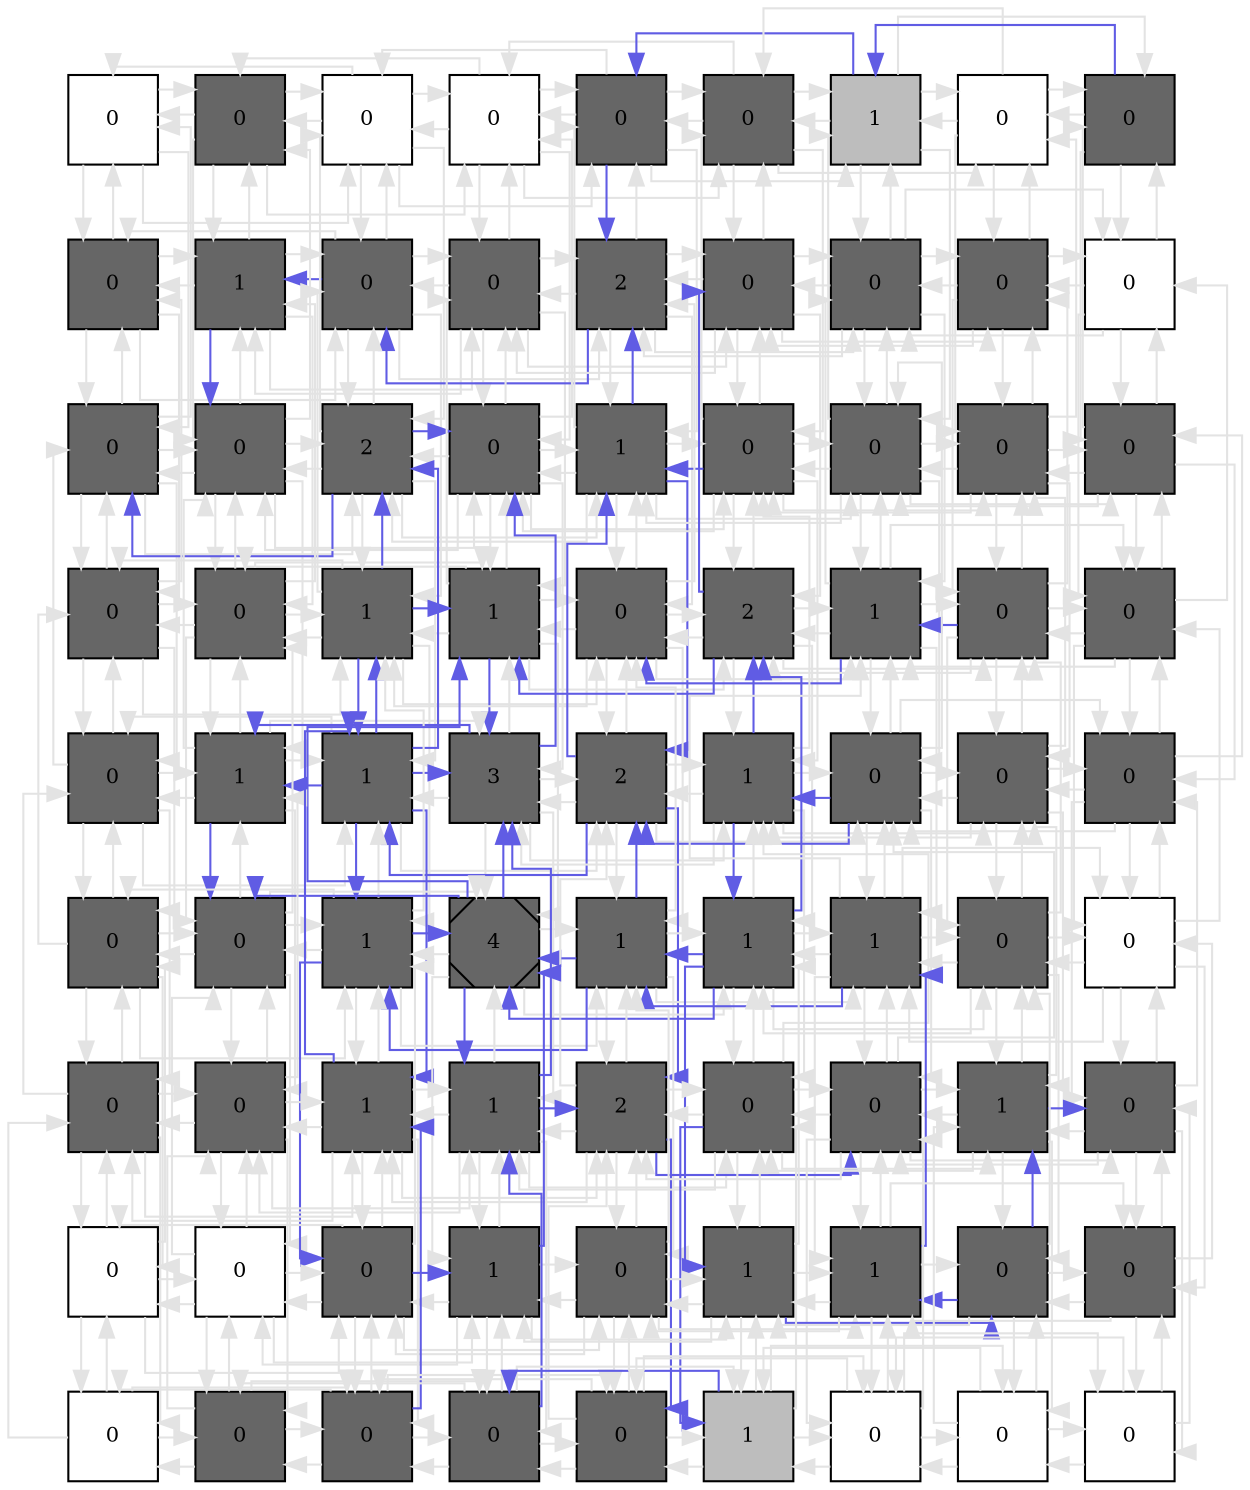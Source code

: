 digraph layout  {
rankdir=TB;
splines=ortho;
node [fixedsize=false, style=filled, width="0.6"];
edge [constraint=false];
0 [fillcolor="#FFFFFF", fontsize=10, label=0, shape=square, tooltip="name: None,\nin_degree: 4,\nout_degree: 4"];
1 [fillcolor="#666666", fontsize=10, label=0, shape=square, tooltip="name:  GROWTH ,\nin_degree: 5,\nout_degree: 5"];
2 [fillcolor="#FFFFFF", fontsize=10, label=0, shape=square, tooltip="name: None,\nin_degree: 6,\nout_degree: 6"];
3 [fillcolor="#FFFFFF", fontsize=10, label=0, shape=square, tooltip="name: None,\nin_degree: 6,\nout_degree: 6"];
4 [fillcolor="#666666", fontsize=10, label=0, shape=square, tooltip="name:  ERK ,\nin_degree: 6,\nout_degree: 6"];
5 [fillcolor="#666666", fontsize=10, label=0, shape=square, tooltip="name:  MEKK2 ,\nin_degree: 6,\nout_degree: 6"];
6 [fillcolor="#bdbdbd", fontsize=10, label=1, shape=square, tooltip="name: None,\nin_degree: 6,\nout_degree: 6"];
7 [fillcolor="#FFFFFF", fontsize=10, label=0, shape=square, tooltip="name: None,\nin_degree: 5,\nout_degree: 5"];
8 [fillcolor="#666666", fontsize=10, label=0, shape=square, tooltip="name:  MAPK ,\nin_degree: 4,\nout_degree: 4"];
9 [fillcolor="#666666", fontsize=10, label=0, shape=square, tooltip="name:  CDK6 ,\nin_degree: 5,\nout_degree: 5"];
10 [fillcolor="#666666", fontsize=10, label=1, shape=square, tooltip="name:  pRB ,\nin_degree: 6,\nout_degree: 6"];
11 [fillcolor="#666666", fontsize=10, label=0, shape=square, tooltip="name:  CYCD ,\nin_degree: 7,\nout_degree: 7"];
12 [fillcolor="#666666", fontsize=10, label=0, shape=square, tooltip="name:  CDK2 ,\nin_degree: 7,\nout_degree: 7"];
13 [fillcolor="#666666", fontsize=10, label=2, shape=square, tooltip="name:  CYCE ,\nin_degree: 7,\nout_degree: 7"];
14 [fillcolor="#666666", fontsize=10, label=0, shape=square, tooltip="name:  RAC ,\nin_degree: 7,\nout_degree: 7"];
15 [fillcolor="#666666", fontsize=10, label=0, shape=square, tooltip="name:  TRAF3 ,\nin_degree: 7,\nout_degree: 7"];
16 [fillcolor="#666666", fontsize=10, label=0, shape=square, tooltip="name:  CIAP ,\nin_degree: 6,\nout_degree: 6"];
17 [fillcolor="#FFFFFF", fontsize=10, label=0, shape=square, tooltip="name: None,\nin_degree: 5,\nout_degree: 5"];
18 [fillcolor="#666666", fontsize=10, label=0, shape=square, tooltip="name:  PTEN ,\nin_degree: 6,\nout_degree: 6"];
19 [fillcolor="#666666", fontsize=10, label=0, shape=square, tooltip="name:  CDK4 ,\nin_degree: 7,\nout_degree: 7"];
20 [fillcolor="#666666", fontsize=10, label=2, shape=square, tooltip="name:  p27 ,\nin_degree: 8,\nout_degree: 8"];
21 [fillcolor="#666666", fontsize=10, label=0, shape=square, tooltip="name:  p21 ,\nin_degree: 8,\nout_degree: 8"];
22 [fillcolor="#666666", fontsize=10, label=1, shape=square, tooltip="name:  MYC ,\nin_degree: 8,\nout_degree: 8"];
23 [fillcolor="#666666", fontsize=10, label=0, shape=square, tooltip="name:  MKK4 ,\nin_degree: 8,\nout_degree: 8"];
24 [fillcolor="#666666", fontsize=10, label=0, shape=square, tooltip="name:  MEKK ,\nin_degree: 8,\nout_degree: 8"];
25 [fillcolor="#666666", fontsize=10, label=0, shape=square, tooltip="name:  TNFAR ,\nin_degree: 7,\nout_degree: 7"];
26 [fillcolor="#666666", fontsize=10, label=0, shape=square, tooltip="name:  MEK1 ,\nin_degree: 6,\nout_degree: 6"];
27 [fillcolor="#666666", fontsize=10, label=0, shape=square, tooltip="name:  PIP3 ,\nin_degree: 6,\nout_degree: 6"];
28 [fillcolor="#666666", fontsize=10, label=0, shape=square, tooltip="name:  BAD ,\nin_degree: 7,\nout_degree: 7"];
29 [fillcolor="#666666", fontsize=10, label=1, shape=square, tooltip="name:  AKT ,\nin_degree: 8,\nout_degree: 8"];
30 [fillcolor="#666666", fontsize=10, label=1, shape=square, tooltip="name:  BCL2 ,\nin_degree: 8,\nout_degree: 8"];
31 [fillcolor="#666666", fontsize=10, label=0, shape=square, tooltip="name:  IKK ,\nin_degree: 8,\nout_degree: 8"];
32 [fillcolor="#666666", fontsize=10, label=2, shape=square, tooltip="name:  pIKB ,\nin_degree: 8,\nout_degree: 8"];
33 [fillcolor="#666666", fontsize=10, label=1, shape=square, tooltip="name:  NIK ,\nin_degree: 8,\nout_degree: 8"];
34 [fillcolor="#666666", fontsize=10, label=0, shape=square, tooltip="name:  RIP ,\nin_degree: 7,\nout_degree: 7"];
35 [fillcolor="#666666", fontsize=10, label=0, shape=square, tooltip="name:  TNFA ,\nin_degree: 6,\nout_degree: 6"];
36 [fillcolor="#666666", fontsize=10, label=0, shape=square, tooltip="name:  MITO ,\nin_degree: 6,\nout_degree: 6"];
37 [fillcolor="#666666", fontsize=10, label=1, shape=square, tooltip="name:  BAX ,\nin_degree: 7,\nout_degree: 7"];
38 [fillcolor="#666666", fontsize=10, label=1, shape=square, tooltip="name:  p53 ,\nin_degree: 8,\nout_degree: 8"];
39 [fillcolor="#666666", fontsize=10, label=3, shape=square, tooltip="name:  MDM ,\nin_degree: 8,\nout_degree: 8"];
40 [fillcolor="#666666", fontsize=10, label=2, shape=square, tooltip="name:  JNK ,\nin_degree: 8,\nout_degree: 8"];
41 [fillcolor="#666666", fontsize=10, label=1, shape=square, tooltip="name:  STRESS ,\nin_degree: 8,\nout_degree: 8"];
42 [fillcolor="#666666", fontsize=10, label=0, shape=square, tooltip="name:  Prot ,\nin_degree: 8,\nout_degree: 8"];
43 [fillcolor="#666666", fontsize=10, label=0, shape=square, tooltip="name:  Bort ,\nin_degree: 7,\nout_degree: 7"];
44 [fillcolor="#666666", fontsize=10, label=0, shape=square, tooltip="name:  RAF ,\nin_degree: 6,\nout_degree: 6"];
45 [fillcolor="#666666", fontsize=10, label=0, shape=square, tooltip="name:  Smac ,\nin_degree: 6,\nout_degree: 6"];
46 [fillcolor="#666666", fontsize=10, label=0, shape=square, tooltip="name:  Bclxl ,\nin_degree: 7,\nout_degree: 7"];
47 [fillcolor="#666666", fontsize=10, label=1, shape=square, tooltip="name:  XIAP ,\nin_degree: 8,\nout_degree: 8"];
48 [fillcolor="#666666", fontsize=10, label=4, shape=Msquare, tooltip="name:  BID ,\nin_degree: 8,\nout_degree: 8"];
49 [fillcolor="#666666", fontsize=10, label=1, shape=square, tooltip="name:  pSTAT3 ,\nin_degree: 8,\nout_degree: 8"];
50 [fillcolor="#666666", fontsize=10, label=1, shape=square, tooltip="name:  pNFKB ,\nin_degree: 8,\nout_degree: 8"];
51 [fillcolor="#666666", fontsize=10, label=1, shape=square, tooltip="name:  JAK1 ,\nin_degree: 8,\nout_degree: 8"];
52 [fillcolor="#666666", fontsize=10, label=0, shape=square, tooltip="name:  X ,\nin_degree: 7,\nout_degree: 7"];
53 [fillcolor="#FFFFFF", fontsize=10, label=0, shape=square, tooltip="name: None,\nin_degree: 6,\nout_degree: 6"];
54 [fillcolor="#666666", fontsize=10, label=0, shape=square, tooltip="name:  Cytc ,\nin_degree: 6,\nout_degree: 6"];
55 [fillcolor="#666666", fontsize=10, label=0, shape=square, tooltip="name:  Cl_PARP ,\nin_degree: 7,\nout_degree: 7"];
56 [fillcolor="#666666", fontsize=10, label=1, shape=square, tooltip="name:  Cas9 ,\nin_degree: 8,\nout_degree: 8"];
57 [fillcolor="#666666", fontsize=10, label=1, shape=square, tooltip="name:  Cas3 ,\nin_degree: 8,\nout_degree: 8"];
58 [fillcolor="#666666", fontsize=10, label=2, shape=square, tooltip="name:  STAT3 ,\nin_degree: 8,\nout_degree: 8"];
59 [fillcolor="#666666", fontsize=10, label=0, shape=square, tooltip="name:  DNAdam ,\nin_degree: 8,\nout_degree: 8"];
60 [fillcolor="#666666", fontsize=10, label=0, shape=square, tooltip="name:  gp130 ,\nin_degree: 8,\nout_degree: 8"];
61 [fillcolor="#666666", fontsize=10, label=1, shape=square, tooltip="name:  PI3K ,\nin_degree: 7,\nout_degree: 7"];
62 [fillcolor="#666666", fontsize=10, label=0, shape=square, tooltip="name:  RAS ,\nin_degree: 6,\nout_degree: 6"];
63 [fillcolor="#FFFFFF", fontsize=10, label=0, shape=square, tooltip="name: None,\nin_degree: 5,\nout_degree: 5"];
64 [fillcolor="#FFFFFF", fontsize=10, label=0, shape=square, tooltip="name: None,\nin_degree: 6,\nout_degree: 6"];
65 [fillcolor="#666666", fontsize=10, label=0, shape=square, tooltip="name:  Fas ,\nin_degree: 7,\nout_degree: 7"];
66 [fillcolor="#666666", fontsize=10, label=1, shape=square, tooltip="name:  Cas8 ,\nin_degree: 7,\nout_degree: 7"];
67 [fillcolor="#666666", fontsize=10, label=0, shape=square, tooltip="name:  FasL ,\nin_degree: 7,\nout_degree: 7"];
68 [fillcolor="#666666", fontsize=10, label=1, shape=square, tooltip="name:  FLIP ,\nin_degree: 7,\nout_degree: 7"];
69 [fillcolor="#666666", fontsize=10, label=1, shape=square, tooltip="name:  JAK2 ,\nin_degree: 7,\nout_degree: 7"];
70 [fillcolor="#666666", fontsize=10, label=0, shape=square, tooltip="name:  IL6 ,\nin_degree: 6,\nout_degree: 6"];
71 [fillcolor="#666666", fontsize=10, label=0, shape=square, tooltip="name:  SHP1 ,\nin_degree: 5,\nout_degree: 5"];
72 [fillcolor="#FFFFFF", fontsize=10, label=0, shape=square, tooltip="name: None,\nin_degree: 4,\nout_degree: 4"];
73 [fillcolor="#666666", fontsize=10, label=0, shape=square, tooltip="name:  Apo ,\nin_degree: 5,\nout_degree: 5"];
74 [fillcolor="#666666", fontsize=10, label=0, shape=square, tooltip="name:  DNAPK ,\nin_degree: 6,\nout_degree: 6"];
75 [fillcolor="#666666", fontsize=10, label=0, shape=square, tooltip="name:  ATM ,\nin_degree: 6,\nout_degree: 6"];
76 [fillcolor="#666666", fontsize=10, label=0, shape=square, tooltip="name:  cJun ,\nin_degree: 6,\nout_degree: 6"];
77 [fillcolor="#bdbdbd", fontsize=10, label=1, shape=square, tooltip="name: None,\nin_degree: 6,\nout_degree: 6"];
78 [fillcolor="#FFFFFF", fontsize=10, label=0, shape=square, tooltip="name: None,\nin_degree: 6,\nout_degree: 6"];
79 [fillcolor="#FFFFFF", fontsize=10, label=0, shape=square, tooltip="name: None,\nin_degree: 5,\nout_degree: 5"];
80 [fillcolor="#FFFFFF", fontsize=10, label=0, shape=square, tooltip="name: None,\nin_degree: 4,\nout_degree: 4"];
0 -> 1  [color=grey89, style="penwidth(0.1)", tooltip=" ", weight=1];
0 -> 9  [color=grey89, style="penwidth(0.1)", tooltip=" ", weight=1];
0 -> 18  [color=grey89, style="penwidth(0.1)", tooltip=" ", weight=1];
0 -> 2  [color=grey89, style="penwidth(0.1)", tooltip=" ", weight=1];
1 -> 0  [color=grey89, style="penwidth(0.1)", tooltip=" ", weight=1];
1 -> 2  [color=grey89, style="penwidth(0.1)", tooltip=" ", weight=1];
1 -> 10  [color=grey89, style="penwidth(0.1)", tooltip=" ", weight=1];
1 -> 19  [color=grey89, style="penwidth(0.1)", tooltip=" ", weight=1];
1 -> 3  [color=grey89, style="penwidth(0.1)", tooltip=" ", weight=1];
2 -> 1  [color=grey89, style="penwidth(0.1)", tooltip=" ", weight=1];
2 -> 3  [color=grey89, style="penwidth(0.1)", tooltip=" ", weight=1];
2 -> 11  [color=grey89, style="penwidth(0.1)", tooltip=" ", weight=1];
2 -> 20  [color=grey89, style="penwidth(0.1)", tooltip=" ", weight=1];
2 -> 4  [color=grey89, style="penwidth(0.1)", tooltip=" ", weight=1];
2 -> 0  [color=grey89, style="penwidth(0.1)", tooltip=" ", weight=1];
3 -> 2  [color=grey89, style="penwidth(0.1)", tooltip=" ", weight=1];
3 -> 4  [color=grey89, style="penwidth(0.1)", tooltip=" ", weight=1];
3 -> 12  [color=grey89, style="penwidth(0.1)", tooltip=" ", weight=1];
3 -> 21  [color=grey89, style="penwidth(0.1)", tooltip=" ", weight=1];
3 -> 5  [color=grey89, style="penwidth(0.1)", tooltip=" ", weight=1];
3 -> 1  [color=grey89, style="penwidth(0.1)", tooltip=" ", weight=1];
4 -> 3  [color=grey89, style="penwidth(0.1)", tooltip=" ", weight=1];
4 -> 5  [color=grey89, style="penwidth(0.1)", tooltip=" ", weight=1];
4 -> 13  [color="#605CE4", style="penwidth(0.1)", tooltip="4( ERK ) to 11( CYCD )", weight=1];
4 -> 22  [color=grey89, style="penwidth(0.1)", tooltip=" ", weight=1];
4 -> 6  [color=grey89, style="penwidth(0.1)", tooltip=" ", weight=1];
4 -> 2  [color=grey89, style="penwidth(0.1)", tooltip=" ", weight=1];
5 -> 4  [color=grey89, style="penwidth(0.1)", tooltip=" ", weight=1];
5 -> 6  [color=grey89, style="penwidth(0.1)", tooltip=" ", weight=1];
5 -> 14  [color=grey89, style="penwidth(0.1)", tooltip=" ", weight=1];
5 -> 23  [color=grey89, style="penwidth(0.1)", tooltip=" ", weight=1];
5 -> 7  [color=grey89, style="penwidth(0.1)", tooltip=" ", weight=1];
5 -> 3  [color=grey89, style="penwidth(0.1)", tooltip=" ", weight=1];
6 -> 5  [color=grey89, style="penwidth(0.1)", tooltip=" ", weight=1];
6 -> 7  [color=grey89, style="penwidth(0.1)", tooltip=" ", weight=1];
6 -> 15  [color=grey89, style="penwidth(0.1)", tooltip=" ", weight=1];
6 -> 24  [color=grey89, style="penwidth(0.1)", tooltip=" ", weight=1];
6 -> 8  [color=grey89, style="penwidth(0.1)", tooltip=" ", weight=1];
6 -> 4  [color="#605CE4", style="penwidth(0.1)", tooltip="8( MAPK ) to 4( ERK )", weight=1];
7 -> 6  [color=grey89, style="penwidth(0.1)", tooltip=" ", weight=1];
7 -> 8  [color=grey89, style="penwidth(0.1)", tooltip=" ", weight=1];
7 -> 16  [color=grey89, style="penwidth(0.1)", tooltip=" ", weight=1];
7 -> 25  [color=grey89, style="penwidth(0.1)", tooltip=" ", weight=1];
7 -> 5  [color=grey89, style="penwidth(0.1)", tooltip=" ", weight=1];
8 -> 7  [color=grey89, style="penwidth(0.1)", tooltip=" ", weight=1];
8 -> 17  [color=grey89, style="penwidth(0.1)", tooltip=" ", weight=1];
8 -> 26  [color=grey89, style="penwidth(0.1)", tooltip=" ", weight=1];
8 -> 6  [color="#605CE4", style="penwidth(0.1)", tooltip="8( MAPK ) to 4( ERK )", weight=1];
9 -> 0  [color=grey89, style="penwidth(0.1)", tooltip=" ", weight=1];
9 -> 10  [color=grey89, style="penwidth(0.1)", tooltip=" ", weight=1];
9 -> 18  [color=grey89, style="penwidth(0.1)", tooltip=" ", weight=1];
9 -> 27  [color=grey89, style="penwidth(0.1)", tooltip=" ", weight=1];
9 -> 11  [color=grey89, style="penwidth(0.1)", tooltip=" ", weight=1];
10 -> 1  [color=grey89, style="penwidth(0.1)", tooltip=" ", weight=1];
10 -> 9  [color=grey89, style="penwidth(0.1)", tooltip=" ", weight=1];
10 -> 11  [color=grey89, style="penwidth(0.1)", tooltip=" ", weight=1];
10 -> 19  [color="#605CE4", style="penwidth(0.1)", tooltip="11( CYCD ) to 19( CDK4 )", weight=1];
10 -> 28  [color=grey89, style="penwidth(0.1)", tooltip=" ", weight=1];
10 -> 12  [color=grey89, style="penwidth(0.1)", tooltip=" ", weight=1];
11 -> 2  [color=grey89, style="penwidth(0.1)", tooltip=" ", weight=1];
11 -> 10  [color="#605CE4", style="penwidth(0.1)", tooltip="11( CYCD ) to 19( CDK4 )", weight=1];
11 -> 12  [color=grey89, style="penwidth(0.1)", tooltip=" ", weight=1];
11 -> 20  [color=grey89, style="penwidth(0.1)", tooltip=" ", weight=1];
11 -> 29  [color=grey89, style="penwidth(0.1)", tooltip=" ", weight=1];
11 -> 13  [color=grey89, style="penwidth(0.1)", tooltip=" ", weight=1];
11 -> 9  [color=grey89, style="penwidth(0.1)", tooltip=" ", weight=1];
12 -> 3  [color=grey89, style="penwidth(0.1)", tooltip=" ", weight=1];
12 -> 11  [color=grey89, style="penwidth(0.1)", tooltip=" ", weight=1];
12 -> 13  [color=grey89, style="penwidth(0.1)", tooltip=" ", weight=1];
12 -> 21  [color=grey89, style="penwidth(0.1)", tooltip=" ", weight=1];
12 -> 30  [color=grey89, style="penwidth(0.1)", tooltip=" ", weight=1];
12 -> 14  [color=grey89, style="penwidth(0.1)", tooltip=" ", weight=1];
12 -> 10  [color=grey89, style="penwidth(0.1)", tooltip=" ", weight=1];
13 -> 4  [color=grey89, style="penwidth(0.1)", tooltip=" ", weight=1];
13 -> 12  [color=grey89, style="penwidth(0.1)", tooltip=" ", weight=1];
13 -> 14  [color=grey89, style="penwidth(0.1)", tooltip=" ", weight=1];
13 -> 22  [color=grey89, style="penwidth(0.1)", tooltip=" ", weight=1];
13 -> 31  [color=grey89, style="penwidth(0.1)", tooltip=" ", weight=1];
13 -> 15  [color=grey89, style="penwidth(0.1)", tooltip=" ", weight=1];
13 -> 11  [color="#605CE4", style="penwidth(0.1)", tooltip="22( MYC ) to 11( CYCD )", weight=1];
14 -> 5  [color=grey89, style="penwidth(0.1)", tooltip=" ", weight=1];
14 -> 13  [color=grey89, style="penwidth(0.1)", tooltip=" ", weight=1];
14 -> 15  [color=grey89, style="penwidth(0.1)", tooltip=" ", weight=1];
14 -> 23  [color=grey89, style="penwidth(0.1)", tooltip=" ", weight=1];
14 -> 32  [color=grey89, style="penwidth(0.1)", tooltip=" ", weight=1];
14 -> 16  [color=grey89, style="penwidth(0.1)", tooltip=" ", weight=1];
14 -> 12  [color=grey89, style="penwidth(0.1)", tooltip=" ", weight=1];
15 -> 6  [color=grey89, style="penwidth(0.1)", tooltip=" ", weight=1];
15 -> 14  [color=grey89, style="penwidth(0.1)", tooltip=" ", weight=1];
15 -> 16  [color=grey89, style="penwidth(0.1)", tooltip=" ", weight=1];
15 -> 24  [color=grey89, style="penwidth(0.1)", tooltip=" ", weight=1];
15 -> 33  [color=grey89, style="penwidth(0.1)", tooltip=" ", weight=1];
15 -> 17  [color=grey89, style="penwidth(0.1)", tooltip=" ", weight=1];
15 -> 13  [color=grey89, style="penwidth(0.1)", tooltip=" ", weight=1];
16 -> 7  [color=grey89, style="penwidth(0.1)", tooltip=" ", weight=1];
16 -> 15  [color=grey89, style="penwidth(0.1)", tooltip=" ", weight=1];
16 -> 17  [color=grey89, style="penwidth(0.1)", tooltip=" ", weight=1];
16 -> 25  [color=grey89, style="penwidth(0.1)", tooltip=" ", weight=1];
16 -> 34  [color=grey89, style="penwidth(0.1)", tooltip=" ", weight=1];
16 -> 14  [color=grey89, style="penwidth(0.1)", tooltip=" ", weight=1];
17 -> 8  [color=grey89, style="penwidth(0.1)", tooltip=" ", weight=1];
17 -> 16  [color=grey89, style="penwidth(0.1)", tooltip=" ", weight=1];
17 -> 26  [color=grey89, style="penwidth(0.1)", tooltip=" ", weight=1];
17 -> 35  [color=grey89, style="penwidth(0.1)", tooltip=" ", weight=1];
17 -> 15  [color=grey89, style="penwidth(0.1)", tooltip=" ", weight=1];
18 -> 9  [color=grey89, style="penwidth(0.1)", tooltip=" ", weight=1];
18 -> 19  [color=grey89, style="penwidth(0.1)", tooltip=" ", weight=1];
18 -> 27  [color=grey89, style="penwidth(0.1)", tooltip=" ", weight=1];
18 -> 36  [color=grey89, style="penwidth(0.1)", tooltip=" ", weight=1];
18 -> 0  [color=grey89, style="penwidth(0.1)", tooltip=" ", weight=1];
18 -> 20  [color=grey89, style="penwidth(0.1)", tooltip=" ", weight=1];
19 -> 10  [color=grey89, style="penwidth(0.1)", tooltip=" ", weight=1];
19 -> 18  [color=grey89, style="penwidth(0.1)", tooltip=" ", weight=1];
19 -> 20  [color=grey89, style="penwidth(0.1)", tooltip=" ", weight=1];
19 -> 28  [color=grey89, style="penwidth(0.1)", tooltip=" ", weight=1];
19 -> 37  [color=grey89, style="penwidth(0.1)", tooltip=" ", weight=1];
19 -> 1  [color=grey89, style="penwidth(0.1)", tooltip=" ", weight=1];
19 -> 21  [color=grey89, style="penwidth(0.1)", tooltip=" ", weight=1];
20 -> 11  [color=grey89, style="penwidth(0.1)", tooltip=" ", weight=1];
20 -> 19  [color=grey89, style="penwidth(0.1)", tooltip=" ", weight=1];
20 -> 21  [color="#605CE4", style="penwidth(0.1)", tooltip="29( AKT ) to 21( p21 )", weight=1];
20 -> 29  [color=grey89, style="penwidth(0.1)", tooltip=" ", weight=1];
20 -> 38  [color=grey89, style="penwidth(0.1)", tooltip=" ", weight=1];
20 -> 2  [color=grey89, style="penwidth(0.1)", tooltip=" ", weight=1];
20 -> 22  [color=grey89, style="penwidth(0.1)", tooltip=" ", weight=1];
20 -> 18  [color="#605CE4", style="penwidth(0.1)", tooltip="38( p53 ) to 18( PTEN )", weight=1];
21 -> 12  [color=grey89, style="penwidth(0.1)", tooltip=" ", weight=1];
21 -> 20  [color=grey89, style="penwidth(0.1)", tooltip=" ", weight=1];
21 -> 22  [color=grey89, style="penwidth(0.1)", tooltip=" ", weight=1];
21 -> 30  [color=grey89, style="penwidth(0.1)", tooltip=" ", weight=1];
21 -> 39  [color=grey89, style="penwidth(0.1)", tooltip=" ", weight=1];
21 -> 3  [color=grey89, style="penwidth(0.1)", tooltip=" ", weight=1];
21 -> 23  [color=grey89, style="penwidth(0.1)", tooltip=" ", weight=1];
21 -> 19  [color=grey89, style="penwidth(0.1)", tooltip=" ", weight=1];
22 -> 13  [color="#605CE4", style="penwidth(0.1)", tooltip="22( MYC ) to 11( CYCD )", weight=1];
22 -> 21  [color=grey89, style="penwidth(0.1)", tooltip=" ", weight=1];
22 -> 23  [color=grey89, style="penwidth(0.1)", tooltip=" ", weight=1];
22 -> 31  [color=grey89, style="penwidth(0.1)", tooltip=" ", weight=1];
22 -> 40  [color="#605CE4", style="penwidth(0.1)", tooltip="23( MKK4 ) to 40( JNK )", weight=1];
22 -> 4  [color=grey89, style="penwidth(0.1)", tooltip=" ", weight=1];
22 -> 24  [color=grey89, style="penwidth(0.1)", tooltip=" ", weight=1];
22 -> 20  [color=grey89, style="penwidth(0.1)", tooltip=" ", weight=1];
23 -> 14  [color=grey89, style="penwidth(0.1)", tooltip=" ", weight=1];
23 -> 22  [color="#605CE4", style="penwidth(0.1)", tooltip="23( MKK4 ) to 40( JNK )", weight=1];
23 -> 24  [color=grey89, style="penwidth(0.1)", tooltip=" ", weight=1];
23 -> 32  [color=grey89, style="penwidth(0.1)", tooltip=" ", weight=1];
23 -> 41  [color=grey89, style="penwidth(0.1)", tooltip=" ", weight=1];
23 -> 5  [color=grey89, style="penwidth(0.1)", tooltip=" ", weight=1];
23 -> 25  [color=grey89, style="penwidth(0.1)", tooltip=" ", weight=1];
23 -> 21  [color=grey89, style="penwidth(0.1)", tooltip=" ", weight=1];
24 -> 15  [color=grey89, style="penwidth(0.1)", tooltip=" ", weight=1];
24 -> 23  [color=grey89, style="penwidth(0.1)", tooltip=" ", weight=1];
24 -> 25  [color=grey89, style="penwidth(0.1)", tooltip=" ", weight=1];
24 -> 33  [color=grey89, style="penwidth(0.1)", tooltip=" ", weight=1];
24 -> 42  [color=grey89, style="penwidth(0.1)", tooltip=" ", weight=1];
24 -> 6  [color=grey89, style="penwidth(0.1)", tooltip=" ", weight=1];
24 -> 26  [color=grey89, style="penwidth(0.1)", tooltip=" ", weight=1];
24 -> 22  [color=grey89, style="penwidth(0.1)", tooltip=" ", weight=1];
25 -> 16  [color=grey89, style="penwidth(0.1)", tooltip=" ", weight=1];
25 -> 24  [color=grey89, style="penwidth(0.1)", tooltip=" ", weight=1];
25 -> 26  [color=grey89, style="penwidth(0.1)", tooltip=" ", weight=1];
25 -> 34  [color=grey89, style="penwidth(0.1)", tooltip=" ", weight=1];
25 -> 43  [color=grey89, style="penwidth(0.1)", tooltip=" ", weight=1];
25 -> 7  [color=grey89, style="penwidth(0.1)", tooltip=" ", weight=1];
25 -> 23  [color=grey89, style="penwidth(0.1)", tooltip=" ", weight=1];
26 -> 17  [color=grey89, style="penwidth(0.1)", tooltip=" ", weight=1];
26 -> 25  [color=grey89, style="penwidth(0.1)", tooltip=" ", weight=1];
26 -> 35  [color=grey89, style="penwidth(0.1)", tooltip=" ", weight=1];
26 -> 44  [color=grey89, style="penwidth(0.1)", tooltip=" ", weight=1];
26 -> 8  [color=grey89, style="penwidth(0.1)", tooltip=" ", weight=1];
26 -> 24  [color=grey89, style="penwidth(0.1)", tooltip=" ", weight=1];
27 -> 18  [color=grey89, style="penwidth(0.1)", tooltip=" ", weight=1];
27 -> 28  [color=grey89, style="penwidth(0.1)", tooltip=" ", weight=1];
27 -> 36  [color=grey89, style="penwidth(0.1)", tooltip=" ", weight=1];
27 -> 45  [color=grey89, style="penwidth(0.1)", tooltip=" ", weight=1];
27 -> 9  [color=grey89, style="penwidth(0.1)", tooltip=" ", weight=1];
27 -> 29  [color=grey89, style="penwidth(0.1)", tooltip=" ", weight=1];
28 -> 19  [color=grey89, style="penwidth(0.1)", tooltip=" ", weight=1];
28 -> 27  [color=grey89, style="penwidth(0.1)", tooltip=" ", weight=1];
28 -> 29  [color=grey89, style="penwidth(0.1)", tooltip=" ", weight=1];
28 -> 37  [color=grey89, style="penwidth(0.1)", tooltip=" ", weight=1];
28 -> 46  [color=grey89, style="penwidth(0.1)", tooltip=" ", weight=1];
28 -> 10  [color=grey89, style="penwidth(0.1)", tooltip=" ", weight=1];
28 -> 30  [color=grey89, style="penwidth(0.1)", tooltip=" ", weight=1];
29 -> 20  [color="#605CE4", style="penwidth(0.1)", tooltip="29( AKT ) to 21( p21 )", weight=1];
29 -> 28  [color=grey89, style="penwidth(0.1)", tooltip=" ", weight=1];
29 -> 30  [color="#605CE4", style="penwidth(0.1)", tooltip="38( p53 ) to 30( BCL2 )", weight=1];
29 -> 38  [color="#605CE4", style="penwidth(0.1)", tooltip="29( AKT ) to 56( Cas9 )", weight=1];
29 -> 47  [color=grey89, style="penwidth(0.1)", tooltip=" ", weight=1];
29 -> 11  [color=grey89, style="penwidth(0.1)", tooltip=" ", weight=1];
29 -> 31  [color=grey89, style="penwidth(0.1)", tooltip=" ", weight=1];
29 -> 27  [color=grey89, style="penwidth(0.1)", tooltip=" ", weight=1];
30 -> 21  [color=grey89, style="penwidth(0.1)", tooltip=" ", weight=1];
30 -> 29  [color=grey89, style="penwidth(0.1)", tooltip=" ", weight=1];
30 -> 31  [color=grey89, style="penwidth(0.1)", tooltip=" ", weight=1];
30 -> 39  [color="#605CE4", style="penwidth(0.1)", tooltip="29( AKT ) to 39( MDM )", weight=1];
30 -> 48  [color=grey89, style="penwidth(0.1)", tooltip=" ", weight=1];
30 -> 12  [color=grey89, style="penwidth(0.1)", tooltip=" ", weight=1];
30 -> 32  [color=grey89, style="penwidth(0.1)", tooltip=" ", weight=1];
30 -> 28  [color=grey89, style="penwidth(0.1)", tooltip=" ", weight=1];
31 -> 22  [color=grey89, style="penwidth(0.1)", tooltip=" ", weight=1];
31 -> 30  [color=grey89, style="penwidth(0.1)", tooltip=" ", weight=1];
31 -> 32  [color=grey89, style="penwidth(0.1)", tooltip=" ", weight=1];
31 -> 40  [color=grey89, style="penwidth(0.1)", tooltip=" ", weight=1];
31 -> 49  [color=grey89, style="penwidth(0.1)", tooltip=" ", weight=1];
31 -> 13  [color=grey89, style="penwidth(0.1)", tooltip=" ", weight=1];
31 -> 33  [color=grey89, style="penwidth(0.1)", tooltip=" ", weight=1];
31 -> 29  [color=grey89, style="penwidth(0.1)", tooltip=" ", weight=1];
32 -> 23  [color=grey89, style="penwidth(0.1)", tooltip=" ", weight=1];
32 -> 31  [color=grey89, style="penwidth(0.1)", tooltip=" ", weight=1];
32 -> 33  [color=grey89, style="penwidth(0.1)", tooltip=" ", weight=1];
32 -> 41  [color=grey89, style="penwidth(0.1)", tooltip=" ", weight=1];
32 -> 50  [color=grey89, style="penwidth(0.1)", tooltip=" ", weight=1];
32 -> 14  [color="#605CE4", style="penwidth(0.1)", tooltip="41( STRESS ) to 14( RAC )", weight=1];
32 -> 34  [color=grey89, style="penwidth(0.1)", tooltip=" ", weight=1];
32 -> 30  [color="#605CE4", style="penwidth(0.1)", tooltip="50( pNFKB ) to 30( BCL2 )", weight=1];
33 -> 24  [color=grey89, style="penwidth(0.1)", tooltip=" ", weight=1];
33 -> 32  [color=grey89, style="penwidth(0.1)", tooltip=" ", weight=1];
33 -> 34  [color=grey89, style="penwidth(0.1)", tooltip=" ", weight=1];
33 -> 42  [color=grey89, style="penwidth(0.1)", tooltip=" ", weight=1];
33 -> 51  [color=grey89, style="penwidth(0.1)", tooltip=" ", weight=1];
33 -> 15  [color=grey89, style="penwidth(0.1)", tooltip=" ", weight=1];
33 -> 35  [color=grey89, style="penwidth(0.1)", tooltip=" ", weight=1];
33 -> 31  [color="#605CE4", style="penwidth(0.1)", tooltip="34( RIP ) to 31( IKK )", weight=1];
34 -> 25  [color=grey89, style="penwidth(0.1)", tooltip=" ", weight=1];
34 -> 33  [color="#605CE4", style="penwidth(0.1)", tooltip="34( RIP ) to 31( IKK )", weight=1];
34 -> 35  [color=grey89, style="penwidth(0.1)", tooltip=" ", weight=1];
34 -> 43  [color=grey89, style="penwidth(0.1)", tooltip=" ", weight=1];
34 -> 52  [color=grey89, style="penwidth(0.1)", tooltip=" ", weight=1];
34 -> 16  [color=grey89, style="penwidth(0.1)", tooltip=" ", weight=1];
34 -> 32  [color=grey89, style="penwidth(0.1)", tooltip=" ", weight=1];
35 -> 26  [color=grey89, style="penwidth(0.1)", tooltip=" ", weight=1];
35 -> 34  [color=grey89, style="penwidth(0.1)", tooltip=" ", weight=1];
35 -> 44  [color=grey89, style="penwidth(0.1)", tooltip=" ", weight=1];
35 -> 53  [color=grey89, style="penwidth(0.1)", tooltip=" ", weight=1];
35 -> 17  [color=grey89, style="penwidth(0.1)", tooltip=" ", weight=1];
35 -> 33  [color=grey89, style="penwidth(0.1)", tooltip=" ", weight=1];
36 -> 27  [color=grey89, style="penwidth(0.1)", tooltip=" ", weight=1];
36 -> 37  [color=grey89, style="penwidth(0.1)", tooltip=" ", weight=1];
36 -> 45  [color=grey89, style="penwidth(0.1)", tooltip=" ", weight=1];
36 -> 54  [color=grey89, style="penwidth(0.1)", tooltip=" ", weight=1];
36 -> 18  [color=grey89, style="penwidth(0.1)", tooltip=" ", weight=1];
36 -> 38  [color=grey89, style="penwidth(0.1)", tooltip=" ", weight=1];
37 -> 28  [color=grey89, style="penwidth(0.1)", tooltip=" ", weight=1];
37 -> 36  [color=grey89, style="penwidth(0.1)", tooltip=" ", weight=1];
37 -> 38  [color=grey89, style="penwidth(0.1)", tooltip=" ", weight=1];
37 -> 46  [color="#605CE4", style="penwidth(0.1)", tooltip="38( p53 ) to 46( Bclxl )", weight=1];
37 -> 55  [color=grey89, style="penwidth(0.1)", tooltip=" ", weight=1];
37 -> 19  [color=grey89, style="penwidth(0.1)", tooltip=" ", weight=1];
37 -> 39  [color=grey89, style="penwidth(0.1)", tooltip=" ", weight=1];
38 -> 29  [color="#605CE4", style="penwidth(0.1)", tooltip="38( p53 ) to 30( BCL2 )", weight=1];
38 -> 37  [color="#605CE4", style="penwidth(0.1)", tooltip="38( p53 ) to 46( Bclxl )", weight=1];
38 -> 39  [color="#605CE4", style="penwidth(0.1)", tooltip="38( p53 ) to 21( p21 )", weight=1];
38 -> 47  [color="#605CE4", style="penwidth(0.1)", tooltip="38( p53 ) to 65( Fas )", weight=1];
38 -> 56  [color="#605CE4", style="penwidth(0.1)", tooltip="29( AKT ) to 56( Cas9 )", weight=1];
38 -> 20  [color="#605CE4", style="penwidth(0.1)", tooltip="38( p53 ) to 18( PTEN )", weight=1];
38 -> 40  [color=grey89, style="penwidth(0.1)", tooltip=" ", weight=1];
38 -> 36  [color=grey89, style="penwidth(0.1)", tooltip=" ", weight=1];
39 -> 30  [color=grey89, style="penwidth(0.1)", tooltip=" ", weight=1];
39 -> 38  [color=grey89, style="penwidth(0.1)", tooltip=" ", weight=1];
39 -> 40  [color=grey89, style="penwidth(0.1)", tooltip=" ", weight=1];
39 -> 48  [color=grey89, style="penwidth(0.1)", tooltip=" ", weight=1];
39 -> 57  [color=grey89, style="penwidth(0.1)", tooltip=" ", weight=1];
39 -> 21  [color="#605CE4", style="penwidth(0.1)", tooltip="38( p53 ) to 21( p21 )", weight=1];
39 -> 41  [color=grey89, style="penwidth(0.1)", tooltip=" ", weight=1];
39 -> 37  [color="#605CE4", style="penwidth(0.1)", tooltip="48( BID ) to 37( BAX )", weight=1];
40 -> 31  [color=grey89, style="penwidth(0.1)", tooltip=" ", weight=1];
40 -> 39  [color=grey89, style="penwidth(0.1)", tooltip=" ", weight=1];
40 -> 41  [color=grey89, style="penwidth(0.1)", tooltip=" ", weight=1];
40 -> 49  [color=grey89, style="penwidth(0.1)", tooltip=" ", weight=1];
40 -> 58  [color="#605CE4", style="penwidth(0.1)", tooltip="40( JNK ) to 76( cJun )", weight=1];
40 -> 22  [color="#605CE4", style="penwidth(0.1)", tooltip="49( pSTAT3 ) to 22( MYC )", weight=1];
40 -> 42  [color=grey89, style="penwidth(0.1)", tooltip=" ", weight=1];
40 -> 38  [color="#605CE4", style="penwidth(0.1)", tooltip="42( Prot ) to 38( p53 )", weight=1];
41 -> 32  [color="#605CE4", style="penwidth(0.1)", tooltip="41( STRESS ) to 14( RAC )", weight=1];
41 -> 40  [color=grey89, style="penwidth(0.1)", tooltip=" ", weight=1];
41 -> 42  [color=grey89, style="penwidth(0.1)", tooltip=" ", weight=1];
41 -> 50  [color="#605CE4", style="penwidth(0.1)", tooltip="41( STRESS ) to 48( BID )", weight=1];
41 -> 59  [color=grey89, style="penwidth(0.1)", tooltip=" ", weight=1];
41 -> 23  [color=grey89, style="penwidth(0.1)", tooltip=" ", weight=1];
41 -> 43  [color=grey89, style="penwidth(0.1)", tooltip=" ", weight=1];
41 -> 39  [color=grey89, style="penwidth(0.1)", tooltip=" ", weight=1];
42 -> 33  [color=grey89, style="penwidth(0.1)", tooltip=" ", weight=1];
42 -> 41  [color="#605CE4", style="penwidth(0.1)", tooltip="42( Prot ) to 50( pNFKB )", weight=1];
42 -> 43  [color=grey89, style="penwidth(0.1)", tooltip=" ", weight=1];
42 -> 51  [color=grey89, style="penwidth(0.1)", tooltip=" ", weight=1];
42 -> 60  [color=grey89, style="penwidth(0.1)", tooltip=" ", weight=1];
42 -> 24  [color=grey89, style="penwidth(0.1)", tooltip=" ", weight=1];
42 -> 44  [color=grey89, style="penwidth(0.1)", tooltip=" ", weight=1];
42 -> 40  [color="#605CE4", style="penwidth(0.1)", tooltip="42( Prot ) to 38( p53 )", weight=1];
43 -> 34  [color=grey89, style="penwidth(0.1)", tooltip=" ", weight=1];
43 -> 42  [color=grey89, style="penwidth(0.1)", tooltip=" ", weight=1];
43 -> 44  [color=grey89, style="penwidth(0.1)", tooltip=" ", weight=1];
43 -> 52  [color=grey89, style="penwidth(0.1)", tooltip=" ", weight=1];
43 -> 61  [color=grey89, style="penwidth(0.1)", tooltip=" ", weight=1];
43 -> 25  [color=grey89, style="penwidth(0.1)", tooltip=" ", weight=1];
43 -> 41  [color=grey89, style="penwidth(0.1)", tooltip=" ", weight=1];
44 -> 35  [color=grey89, style="penwidth(0.1)", tooltip=" ", weight=1];
44 -> 43  [color=grey89, style="penwidth(0.1)", tooltip=" ", weight=1];
44 -> 53  [color=grey89, style="penwidth(0.1)", tooltip=" ", weight=1];
44 -> 62  [color=grey89, style="penwidth(0.1)", tooltip=" ", weight=1];
44 -> 26  [color=grey89, style="penwidth(0.1)", tooltip=" ", weight=1];
44 -> 42  [color=grey89, style="penwidth(0.1)", tooltip=" ", weight=1];
45 -> 36  [color=grey89, style="penwidth(0.1)", tooltip=" ", weight=1];
45 -> 46  [color=grey89, style="penwidth(0.1)", tooltip=" ", weight=1];
45 -> 54  [color=grey89, style="penwidth(0.1)", tooltip=" ", weight=1];
45 -> 63  [color=grey89, style="penwidth(0.1)", tooltip=" ", weight=1];
45 -> 27  [color=grey89, style="penwidth(0.1)", tooltip=" ", weight=1];
45 -> 47  [color=grey89, style="penwidth(0.1)", tooltip=" ", weight=1];
46 -> 37  [color=grey89, style="penwidth(0.1)", tooltip=" ", weight=1];
46 -> 45  [color=grey89, style="penwidth(0.1)", tooltip=" ", weight=1];
46 -> 47  [color=grey89, style="penwidth(0.1)", tooltip=" ", weight=1];
46 -> 55  [color=grey89, style="penwidth(0.1)", tooltip=" ", weight=1];
46 -> 64  [color=grey89, style="penwidth(0.1)", tooltip=" ", weight=1];
46 -> 28  [color=grey89, style="penwidth(0.1)", tooltip=" ", weight=1];
46 -> 48  [color=grey89, style="penwidth(0.1)", tooltip=" ", weight=1];
47 -> 38  [color=grey89, style="penwidth(0.1)", tooltip=" ", weight=1];
47 -> 46  [color=grey89, style="penwidth(0.1)", tooltip=" ", weight=1];
47 -> 48  [color="#605CE4", style="penwidth(0.1)", tooltip="47( XIAP ) to 57( Cas3 )", weight=1];
47 -> 56  [color=grey89, style="penwidth(0.1)", tooltip=" ", weight=1];
47 -> 65  [color="#605CE4", style="penwidth(0.1)", tooltip="38( p53 ) to 65( Fas )", weight=1];
47 -> 29  [color=grey89, style="penwidth(0.1)", tooltip=" ", weight=1];
47 -> 49  [color=grey89, style="penwidth(0.1)", tooltip=" ", weight=1];
47 -> 45  [color=grey89, style="penwidth(0.1)", tooltip=" ", weight=1];
48 -> 39  [color="#605CE4", style="penwidth(0.1)", tooltip="48( BID ) to 37( BAX )", weight=1];
48 -> 47  [color=grey89, style="penwidth(0.1)", tooltip=" ", weight=1];
48 -> 49  [color=grey89, style="penwidth(0.1)", tooltip=" ", weight=1];
48 -> 57  [color="#605CE4", style="penwidth(0.1)", tooltip="47( XIAP ) to 57( Cas3 )", weight=1];
48 -> 66  [color=grey89, style="penwidth(0.1)", tooltip=" ", weight=1];
48 -> 30  [color="#605CE4", style="penwidth(0.1)", tooltip="49( pSTAT3 ) to 30( BCL2 )", weight=1];
48 -> 50  [color=grey89, style="penwidth(0.1)", tooltip=" ", weight=1];
48 -> 46  [color="#605CE4", style="penwidth(0.1)", tooltip="50( pNFKB ) to 46( Bclxl )", weight=1];
49 -> 40  [color="#605CE4", style="penwidth(0.1)", tooltip="49( pSTAT3 ) to 22( MYC )", weight=1];
49 -> 48  [color="#605CE4", style="penwidth(0.1)", tooltip="49( pSTAT3 ) to 46( Bclxl )", weight=1];
49 -> 50  [color=grey89, style="penwidth(0.1)", tooltip=" ", weight=1];
49 -> 58  [color=grey89, style="penwidth(0.1)", tooltip=" ", weight=1];
49 -> 67  [color=grey89, style="penwidth(0.1)", tooltip=" ", weight=1];
49 -> 31  [color=grey89, style="penwidth(0.1)", tooltip=" ", weight=1];
49 -> 51  [color=grey89, style="penwidth(0.1)", tooltip=" ", weight=1];
49 -> 47  [color="#605CE4", style="penwidth(0.1)", tooltip="50( pNFKB ) to 47( XIAP )", weight=1];
50 -> 41  [color=grey89, style="penwidth(0.1)", tooltip=" ", weight=1];
50 -> 49  [color="#605CE4", style="penwidth(0.1)", tooltip="50( pNFKB ) to 47( XIAP )", weight=1];
50 -> 51  [color=grey89, style="penwidth(0.1)", tooltip=" ", weight=1];
50 -> 59  [color=grey89, style="penwidth(0.1)", tooltip=" ", weight=1];
50 -> 68  [color="#605CE4", style="penwidth(0.1)", tooltip="50( pNFKB ) to 70( IL6 )", weight=1];
50 -> 32  [color="#605CE4", style="penwidth(0.1)", tooltip="50( pNFKB ) to 30( BCL2 )", weight=1];
50 -> 52  [color=grey89, style="penwidth(0.1)", tooltip=" ", weight=1];
50 -> 48  [color="#605CE4", style="penwidth(0.1)", tooltip="41( STRESS ) to 48( BID )", weight=1];
51 -> 42  [color=grey89, style="penwidth(0.1)", tooltip=" ", weight=1];
51 -> 50  [color=grey89, style="penwidth(0.1)", tooltip=" ", weight=1];
51 -> 52  [color=grey89, style="penwidth(0.1)", tooltip=" ", weight=1];
51 -> 60  [color=grey89, style="penwidth(0.1)", tooltip=" ", weight=1];
51 -> 69  [color=grey89, style="penwidth(0.1)", tooltip=" ", weight=1];
51 -> 33  [color=grey89, style="penwidth(0.1)", tooltip=" ", weight=1];
51 -> 53  [color=grey89, style="penwidth(0.1)", tooltip=" ", weight=1];
51 -> 49  [color="#605CE4", style="penwidth(0.1)", tooltip="69( JAK2 ) to 49( pSTAT3 )", weight=1];
52 -> 43  [color=grey89, style="penwidth(0.1)", tooltip=" ", weight=1];
52 -> 51  [color=grey89, style="penwidth(0.1)", tooltip=" ", weight=1];
52 -> 53  [color=grey89, style="penwidth(0.1)", tooltip=" ", weight=1];
52 -> 61  [color=grey89, style="penwidth(0.1)", tooltip=" ", weight=1];
52 -> 70  [color=grey89, style="penwidth(0.1)", tooltip=" ", weight=1];
52 -> 34  [color=grey89, style="penwidth(0.1)", tooltip=" ", weight=1];
52 -> 50  [color=grey89, style="penwidth(0.1)", tooltip=" ", weight=1];
53 -> 44  [color=grey89, style="penwidth(0.1)", tooltip=" ", weight=1];
53 -> 52  [color=grey89, style="penwidth(0.1)", tooltip=" ", weight=1];
53 -> 62  [color=grey89, style="penwidth(0.1)", tooltip=" ", weight=1];
53 -> 71  [color=grey89, style="penwidth(0.1)", tooltip=" ", weight=1];
53 -> 35  [color=grey89, style="penwidth(0.1)", tooltip=" ", weight=1];
53 -> 51  [color=grey89, style="penwidth(0.1)", tooltip=" ", weight=1];
54 -> 45  [color=grey89, style="penwidth(0.1)", tooltip=" ", weight=1];
54 -> 55  [color=grey89, style="penwidth(0.1)", tooltip=" ", weight=1];
54 -> 63  [color=grey89, style="penwidth(0.1)", tooltip=" ", weight=1];
54 -> 72  [color=grey89, style="penwidth(0.1)", tooltip=" ", weight=1];
54 -> 36  [color=grey89, style="penwidth(0.1)", tooltip=" ", weight=1];
54 -> 56  [color=grey89, style="penwidth(0.1)", tooltip=" ", weight=1];
55 -> 46  [color=grey89, style="penwidth(0.1)", tooltip=" ", weight=1];
55 -> 54  [color=grey89, style="penwidth(0.1)", tooltip=" ", weight=1];
55 -> 56  [color=grey89, style="penwidth(0.1)", tooltip=" ", weight=1];
55 -> 64  [color=grey89, style="penwidth(0.1)", tooltip=" ", weight=1];
55 -> 73  [color=grey89, style="penwidth(0.1)", tooltip=" ", weight=1];
55 -> 37  [color=grey89, style="penwidth(0.1)", tooltip=" ", weight=1];
55 -> 57  [color=grey89, style="penwidth(0.1)", tooltip=" ", weight=1];
56 -> 47  [color=grey89, style="penwidth(0.1)", tooltip=" ", weight=1];
56 -> 55  [color=grey89, style="penwidth(0.1)", tooltip=" ", weight=1];
56 -> 57  [color=grey89, style="penwidth(0.1)", tooltip=" ", weight=1];
56 -> 65  [color=grey89, style="penwidth(0.1)", tooltip=" ", weight=1];
56 -> 74  [color=grey89, style="penwidth(0.1)", tooltip=" ", weight=1];
56 -> 38  [color="#605CE4", style="penwidth(0.1)", tooltip="74( DNAPK ) to 38( p53 )", weight=1];
56 -> 58  [color=grey89, style="penwidth(0.1)", tooltip=" ", weight=1];
56 -> 54  [color=grey89, style="penwidth(0.1)", tooltip=" ", weight=1];
57 -> 48  [color=grey89, style="penwidth(0.1)", tooltip=" ", weight=1];
57 -> 56  [color=grey89, style="penwidth(0.1)", tooltip=" ", weight=1];
57 -> 58  [color="#605CE4", style="penwidth(0.1)", tooltip="57( Cas3 ) to 60( gp130 )", weight=1];
57 -> 66  [color=grey89, style="penwidth(0.1)", tooltip=" ", weight=1];
57 -> 75  [color=grey89, style="penwidth(0.1)", tooltip=" ", weight=1];
57 -> 39  [color="#605CE4", style="penwidth(0.1)", tooltip="75( ATM ) to 39( MDM )", weight=1];
57 -> 59  [color=grey89, style="penwidth(0.1)", tooltip=" ", weight=1];
57 -> 55  [color=grey89, style="penwidth(0.1)", tooltip=" ", weight=1];
58 -> 49  [color=grey89, style="penwidth(0.1)", tooltip=" ", weight=1];
58 -> 57  [color=grey89, style="penwidth(0.1)", tooltip=" ", weight=1];
58 -> 59  [color=grey89, style="penwidth(0.1)", tooltip=" ", weight=1];
58 -> 67  [color=grey89, style="penwidth(0.1)", tooltip=" ", weight=1];
58 -> 76  [color="#605CE4", style="penwidth(0.1)", tooltip="40( JNK ) to 76( cJun )", weight=1];
58 -> 40  [color=grey89, style="penwidth(0.1)", tooltip=" ", weight=1];
58 -> 60  [color="#605CE4", style="penwidth(0.1)", tooltip="57( Cas3 ) to 60( gp130 )", weight=1];
58 -> 56  [color=grey89, style="penwidth(0.1)", tooltip=" ", weight=1];
59 -> 50  [color=grey89, style="penwidth(0.1)", tooltip=" ", weight=1];
59 -> 58  [color=grey89, style="penwidth(0.1)", tooltip=" ", weight=1];
59 -> 60  [color=grey89, style="penwidth(0.1)", tooltip=" ", weight=1];
59 -> 68  [color=grey89, style="penwidth(0.1)", tooltip=" ", weight=1];
59 -> 77  [color="#605CE4", style="penwidth(0.1)", tooltip="59( DNAdam ) to 75( ATM )", weight=1];
59 -> 41  [color=grey89, style="penwidth(0.1)", tooltip=" ", weight=1];
59 -> 61  [color=grey89, style="penwidth(0.1)", tooltip=" ", weight=1];
59 -> 57  [color=grey89, style="penwidth(0.1)", tooltip=" ", weight=1];
60 -> 51  [color=grey89, style="penwidth(0.1)", tooltip=" ", weight=1];
60 -> 59  [color=grey89, style="penwidth(0.1)", tooltip=" ", weight=1];
60 -> 61  [color=grey89, style="penwidth(0.1)", tooltip=" ", weight=1];
60 -> 69  [color=grey89, style="penwidth(0.1)", tooltip=" ", weight=1];
60 -> 78  [color=grey89, style="penwidth(0.1)", tooltip=" ", weight=1];
60 -> 42  [color=grey89, style="penwidth(0.1)", tooltip=" ", weight=1];
60 -> 62  [color=grey89, style="penwidth(0.1)", tooltip=" ", weight=1];
60 -> 58  [color=grey89, style="penwidth(0.1)", tooltip=" ", weight=1];
61 -> 52  [color=grey89, style="penwidth(0.1)", tooltip=" ", weight=1];
61 -> 60  [color=grey89, style="penwidth(0.1)", tooltip=" ", weight=1];
61 -> 62  [color="#605CE4", style="penwidth(0.1)", tooltip="70( IL6 ) to 62( RAS )", weight=1];
61 -> 70  [color=grey89, style="penwidth(0.1)", tooltip=" ", weight=1];
61 -> 79  [color=grey89, style="penwidth(0.1)", tooltip=" ", weight=1];
61 -> 43  [color=grey89, style="penwidth(0.1)", tooltip=" ", weight=1];
61 -> 59  [color=grey89, style="penwidth(0.1)", tooltip=" ", weight=1];
62 -> 53  [color=grey89, style="penwidth(0.1)", tooltip=" ", weight=1];
62 -> 61  [color=grey89, style="penwidth(0.1)", tooltip=" ", weight=1];
62 -> 71  [color=grey89, style="penwidth(0.1)", tooltip=" ", weight=1];
62 -> 80  [color=grey89, style="penwidth(0.1)", tooltip=" ", weight=1];
62 -> 44  [color=grey89, style="penwidth(0.1)", tooltip=" ", weight=1];
62 -> 60  [color=grey89, style="penwidth(0.1)", tooltip=" ", weight=1];
63 -> 54  [color=grey89, style="penwidth(0.1)", tooltip=" ", weight=1];
63 -> 64  [color=grey89, style="penwidth(0.1)", tooltip=" ", weight=1];
63 -> 72  [color=grey89, style="penwidth(0.1)", tooltip=" ", weight=1];
63 -> 45  [color=grey89, style="penwidth(0.1)", tooltip=" ", weight=1];
63 -> 65  [color=grey89, style="penwidth(0.1)", tooltip=" ", weight=1];
64 -> 55  [color=grey89, style="penwidth(0.1)", tooltip=" ", weight=1];
64 -> 63  [color=grey89, style="penwidth(0.1)", tooltip=" ", weight=1];
64 -> 65  [color=grey89, style="penwidth(0.1)", tooltip=" ", weight=1];
64 -> 73  [color=grey89, style="penwidth(0.1)", tooltip=" ", weight=1];
64 -> 46  [color=grey89, style="penwidth(0.1)", tooltip=" ", weight=1];
64 -> 66  [color=grey89, style="penwidth(0.1)", tooltip=" ", weight=1];
65 -> 56  [color=grey89, style="penwidth(0.1)", tooltip=" ", weight=1];
65 -> 64  [color=grey89, style="penwidth(0.1)", tooltip=" ", weight=1];
65 -> 66  [color="#605CE4", style="penwidth(0.1)", tooltip="65( Fas ) to 48( BID )", weight=1];
65 -> 74  [color=grey89, style="penwidth(0.1)", tooltip=" ", weight=1];
65 -> 47  [color=grey89, style="penwidth(0.1)", tooltip=" ", weight=1];
65 -> 67  [color=grey89, style="penwidth(0.1)", tooltip=" ", weight=1];
65 -> 63  [color=grey89, style="penwidth(0.1)", tooltip=" ", weight=1];
66 -> 57  [color=grey89, style="penwidth(0.1)", tooltip=" ", weight=1];
66 -> 65  [color=grey89, style="penwidth(0.1)", tooltip=" ", weight=1];
66 -> 67  [color=grey89, style="penwidth(0.1)", tooltip=" ", weight=1];
66 -> 75  [color=grey89, style="penwidth(0.1)", tooltip=" ", weight=1];
66 -> 48  [color="#605CE4", style="penwidth(0.1)", tooltip="65( Fas ) to 48( BID )", weight=1];
66 -> 68  [color=grey89, style="penwidth(0.1)", tooltip=" ", weight=1];
66 -> 64  [color=grey89, style="penwidth(0.1)", tooltip=" ", weight=1];
67 -> 58  [color=grey89, style="penwidth(0.1)", tooltip=" ", weight=1];
67 -> 66  [color=grey89, style="penwidth(0.1)", tooltip=" ", weight=1];
67 -> 68  [color=grey89, style="penwidth(0.1)", tooltip=" ", weight=1];
67 -> 76  [color=grey89, style="penwidth(0.1)", tooltip=" ", weight=1];
67 -> 49  [color=grey89, style="penwidth(0.1)", tooltip=" ", weight=1];
67 -> 69  [color=grey89, style="penwidth(0.1)", tooltip=" ", weight=1];
67 -> 65  [color=grey89, style="penwidth(0.1)", tooltip=" ", weight=1];
68 -> 59  [color=grey89, style="penwidth(0.1)", tooltip=" ", weight=1];
68 -> 67  [color=grey89, style="penwidth(0.1)", tooltip=" ", weight=1];
68 -> 69  [color=grey89, style="penwidth(0.1)", tooltip=" ", weight=1];
68 -> 77  [color=grey89, style="penwidth(0.1)", tooltip=" ", weight=1];
68 -> 50  [color=grey89, style="penwidth(0.1)", tooltip=" ", weight=1];
68 -> 70  [color="#605CE4", style="penwidth(0.1)", tooltip="50( pNFKB ) to 70( IL6 )", weight=1];
68 -> 66  [color=grey89, style="penwidth(0.1)", tooltip=" ", weight=1];
69 -> 60  [color=grey89, style="penwidth(0.1)", tooltip=" ", weight=1];
69 -> 68  [color=grey89, style="penwidth(0.1)", tooltip=" ", weight=1];
69 -> 70  [color=grey89, style="penwidth(0.1)", tooltip=" ", weight=1];
69 -> 78  [color=grey89, style="penwidth(0.1)", tooltip=" ", weight=1];
69 -> 51  [color="#605CE4", style="penwidth(0.1)", tooltip="69( JAK2 ) to 49( pSTAT3 )", weight=1];
69 -> 71  [color=grey89, style="penwidth(0.1)", tooltip=" ", weight=1];
69 -> 67  [color=grey89, style="penwidth(0.1)", tooltip=" ", weight=1];
70 -> 61  [color="#605CE4", style="penwidth(0.1)", tooltip="70( IL6 ) to 62( RAS )", weight=1];
70 -> 69  [color="#605CE4", style="penwidth(0.1)", tooltip="70( IL6 ) to 51( JAK1 )", weight=1];
70 -> 71  [color=grey89, style="penwidth(0.1)", tooltip=" ", weight=1];
70 -> 79  [color=grey89, style="penwidth(0.1)", tooltip=" ", weight=1];
70 -> 52  [color=grey89, style="penwidth(0.1)", tooltip=" ", weight=1];
70 -> 68  [color=grey89, style="penwidth(0.1)", tooltip=" ", weight=1];
71 -> 62  [color=grey89, style="penwidth(0.1)", tooltip=" ", weight=1];
71 -> 70  [color=grey89, style="penwidth(0.1)", tooltip=" ", weight=1];
71 -> 80  [color=grey89, style="penwidth(0.1)", tooltip=" ", weight=1];
71 -> 53  [color=grey89, style="penwidth(0.1)", tooltip=" ", weight=1];
71 -> 69  [color=grey89, style="penwidth(0.1)", tooltip=" ", weight=1];
72 -> 63  [color=grey89, style="penwidth(0.1)", tooltip=" ", weight=1];
72 -> 73  [color=grey89, style="penwidth(0.1)", tooltip=" ", weight=1];
72 -> 54  [color=grey89, style="penwidth(0.1)", tooltip=" ", weight=1];
72 -> 74  [color=grey89, style="penwidth(0.1)", tooltip=" ", weight=1];
73 -> 64  [color=grey89, style="penwidth(0.1)", tooltip=" ", weight=1];
73 -> 72  [color=grey89, style="penwidth(0.1)", tooltip=" ", weight=1];
73 -> 74  [color=grey89, style="penwidth(0.1)", tooltip=" ", weight=1];
73 -> 55  [color=grey89, style="penwidth(0.1)", tooltip=" ", weight=1];
73 -> 75  [color=grey89, style="penwidth(0.1)", tooltip=" ", weight=1];
74 -> 65  [color=grey89, style="penwidth(0.1)", tooltip=" ", weight=1];
74 -> 73  [color=grey89, style="penwidth(0.1)", tooltip=" ", weight=1];
74 -> 75  [color=grey89, style="penwidth(0.1)", tooltip=" ", weight=1];
74 -> 56  [color="#605CE4", style="penwidth(0.1)", tooltip="74( DNAPK ) to 38( p53 )", weight=1];
74 -> 76  [color=grey89, style="penwidth(0.1)", tooltip=" ", weight=1];
74 -> 72  [color=grey89, style="penwidth(0.1)", tooltip=" ", weight=1];
75 -> 66  [color=grey89, style="penwidth(0.1)", tooltip=" ", weight=1];
75 -> 74  [color=grey89, style="penwidth(0.1)", tooltip=" ", weight=1];
75 -> 76  [color=grey89, style="penwidth(0.1)", tooltip=" ", weight=1];
75 -> 57  [color="#605CE4", style="penwidth(0.1)", tooltip="75( ATM ) to 39( MDM )", weight=1];
75 -> 77  [color=grey89, style="penwidth(0.1)", tooltip=" ", weight=1];
75 -> 73  [color=grey89, style="penwidth(0.1)", tooltip=" ", weight=1];
76 -> 67  [color=grey89, style="penwidth(0.1)", tooltip=" ", weight=1];
76 -> 75  [color=grey89, style="penwidth(0.1)", tooltip=" ", weight=1];
76 -> 77  [color=grey89, style="penwidth(0.1)", tooltip=" ", weight=1];
76 -> 58  [color=grey89, style="penwidth(0.1)", tooltip=" ", weight=1];
76 -> 78  [color=grey89, style="penwidth(0.1)", tooltip=" ", weight=1];
76 -> 74  [color=grey89, style="penwidth(0.1)", tooltip=" ", weight=1];
77 -> 68  [color=grey89, style="penwidth(0.1)", tooltip=" ", weight=1];
77 -> 76  [color=grey89, style="penwidth(0.1)", tooltip=" ", weight=1];
77 -> 78  [color=grey89, style="penwidth(0.1)", tooltip=" ", weight=1];
77 -> 59  [color=grey89, style="penwidth(0.1)", tooltip=" ", weight=1];
77 -> 79  [color=grey89, style="penwidth(0.1)", tooltip=" ", weight=1];
77 -> 75  [color="#605CE4", style="penwidth(0.1)", tooltip="59( DNAdam ) to 75( ATM )", weight=1];
78 -> 69  [color=grey89, style="penwidth(0.1)", tooltip=" ", weight=1];
78 -> 77  [color=grey89, style="penwidth(0.1)", tooltip=" ", weight=1];
78 -> 79  [color=grey89, style="penwidth(0.1)", tooltip=" ", weight=1];
78 -> 60  [color=grey89, style="penwidth(0.1)", tooltip=" ", weight=1];
78 -> 80  [color=grey89, style="penwidth(0.1)", tooltip=" ", weight=1];
78 -> 76  [color=grey89, style="penwidth(0.1)", tooltip=" ", weight=1];
79 -> 70  [color=grey89, style="penwidth(0.1)", tooltip=" ", weight=1];
79 -> 78  [color=grey89, style="penwidth(0.1)", tooltip=" ", weight=1];
79 -> 80  [color=grey89, style="penwidth(0.1)", tooltip=" ", weight=1];
79 -> 61  [color=grey89, style="penwidth(0.1)", tooltip=" ", weight=1];
79 -> 77  [color=grey89, style="penwidth(0.1)", tooltip=" ", weight=1];
80 -> 71  [color=grey89, style="penwidth(0.1)", tooltip=" ", weight=1];
80 -> 79  [color=grey89, style="penwidth(0.1)", tooltip=" ", weight=1];
80 -> 62  [color=grey89, style="penwidth(0.1)", tooltip=" ", weight=1];
80 -> 78  [color=grey89, style="penwidth(0.1)", tooltip=" ", weight=1];
edge [constraint=true, style=invis];

0 -> 9 -> 18 -> 27 -> 36 -> 45 -> 54 -> 63 -> 72;
1 -> 10 -> 19 -> 28 -> 37 -> 46 -> 55 -> 64 -> 73;
2 -> 11 -> 20 -> 29 -> 38 -> 47 -> 56 -> 65 -> 74;
3 -> 12 -> 21 -> 30 -> 39 -> 48 -> 57 -> 66 -> 75;
4 -> 13 -> 22 -> 31 -> 40 -> 49 -> 58 -> 67 -> 76;
5 -> 14 -> 23 -> 32 -> 41 -> 50 -> 59 -> 68 -> 77;
6 -> 15 -> 24 -> 33 -> 42 -> 51 -> 60 -> 69 -> 78;
7 -> 16 -> 25 -> 34 -> 43 -> 52 -> 61 -> 70 -> 79;
8 -> 17 -> 26 -> 35 -> 44 -> 53 -> 62 -> 71 -> 80;
rank = same {0 -> 1 -> 2 -> 3 -> 4 -> 5 -> 6 -> 7 -> 8};
rank = same {9 -> 10 -> 11 -> 12 -> 13 -> 14 -> 15 -> 16 -> 17};
rank = same {18 -> 19 -> 20 -> 21 -> 22 -> 23 -> 24 -> 25 -> 26};
rank = same {27 -> 28 -> 29 -> 30 -> 31 -> 32 -> 33 -> 34 -> 35};
rank = same {36 -> 37 -> 38 -> 39 -> 40 -> 41 -> 42 -> 43 -> 44};
rank = same {45 -> 46 -> 47 -> 48 -> 49 -> 50 -> 51 -> 52 -> 53};
rank = same {54 -> 55 -> 56 -> 57 -> 58 -> 59 -> 60 -> 61 -> 62};
rank = same {63 -> 64 -> 65 -> 66 -> 67 -> 68 -> 69 -> 70 -> 71};
rank = same {72 -> 73 -> 74 -> 75 -> 76 -> 77 -> 78 -> 79 -> 80};
}